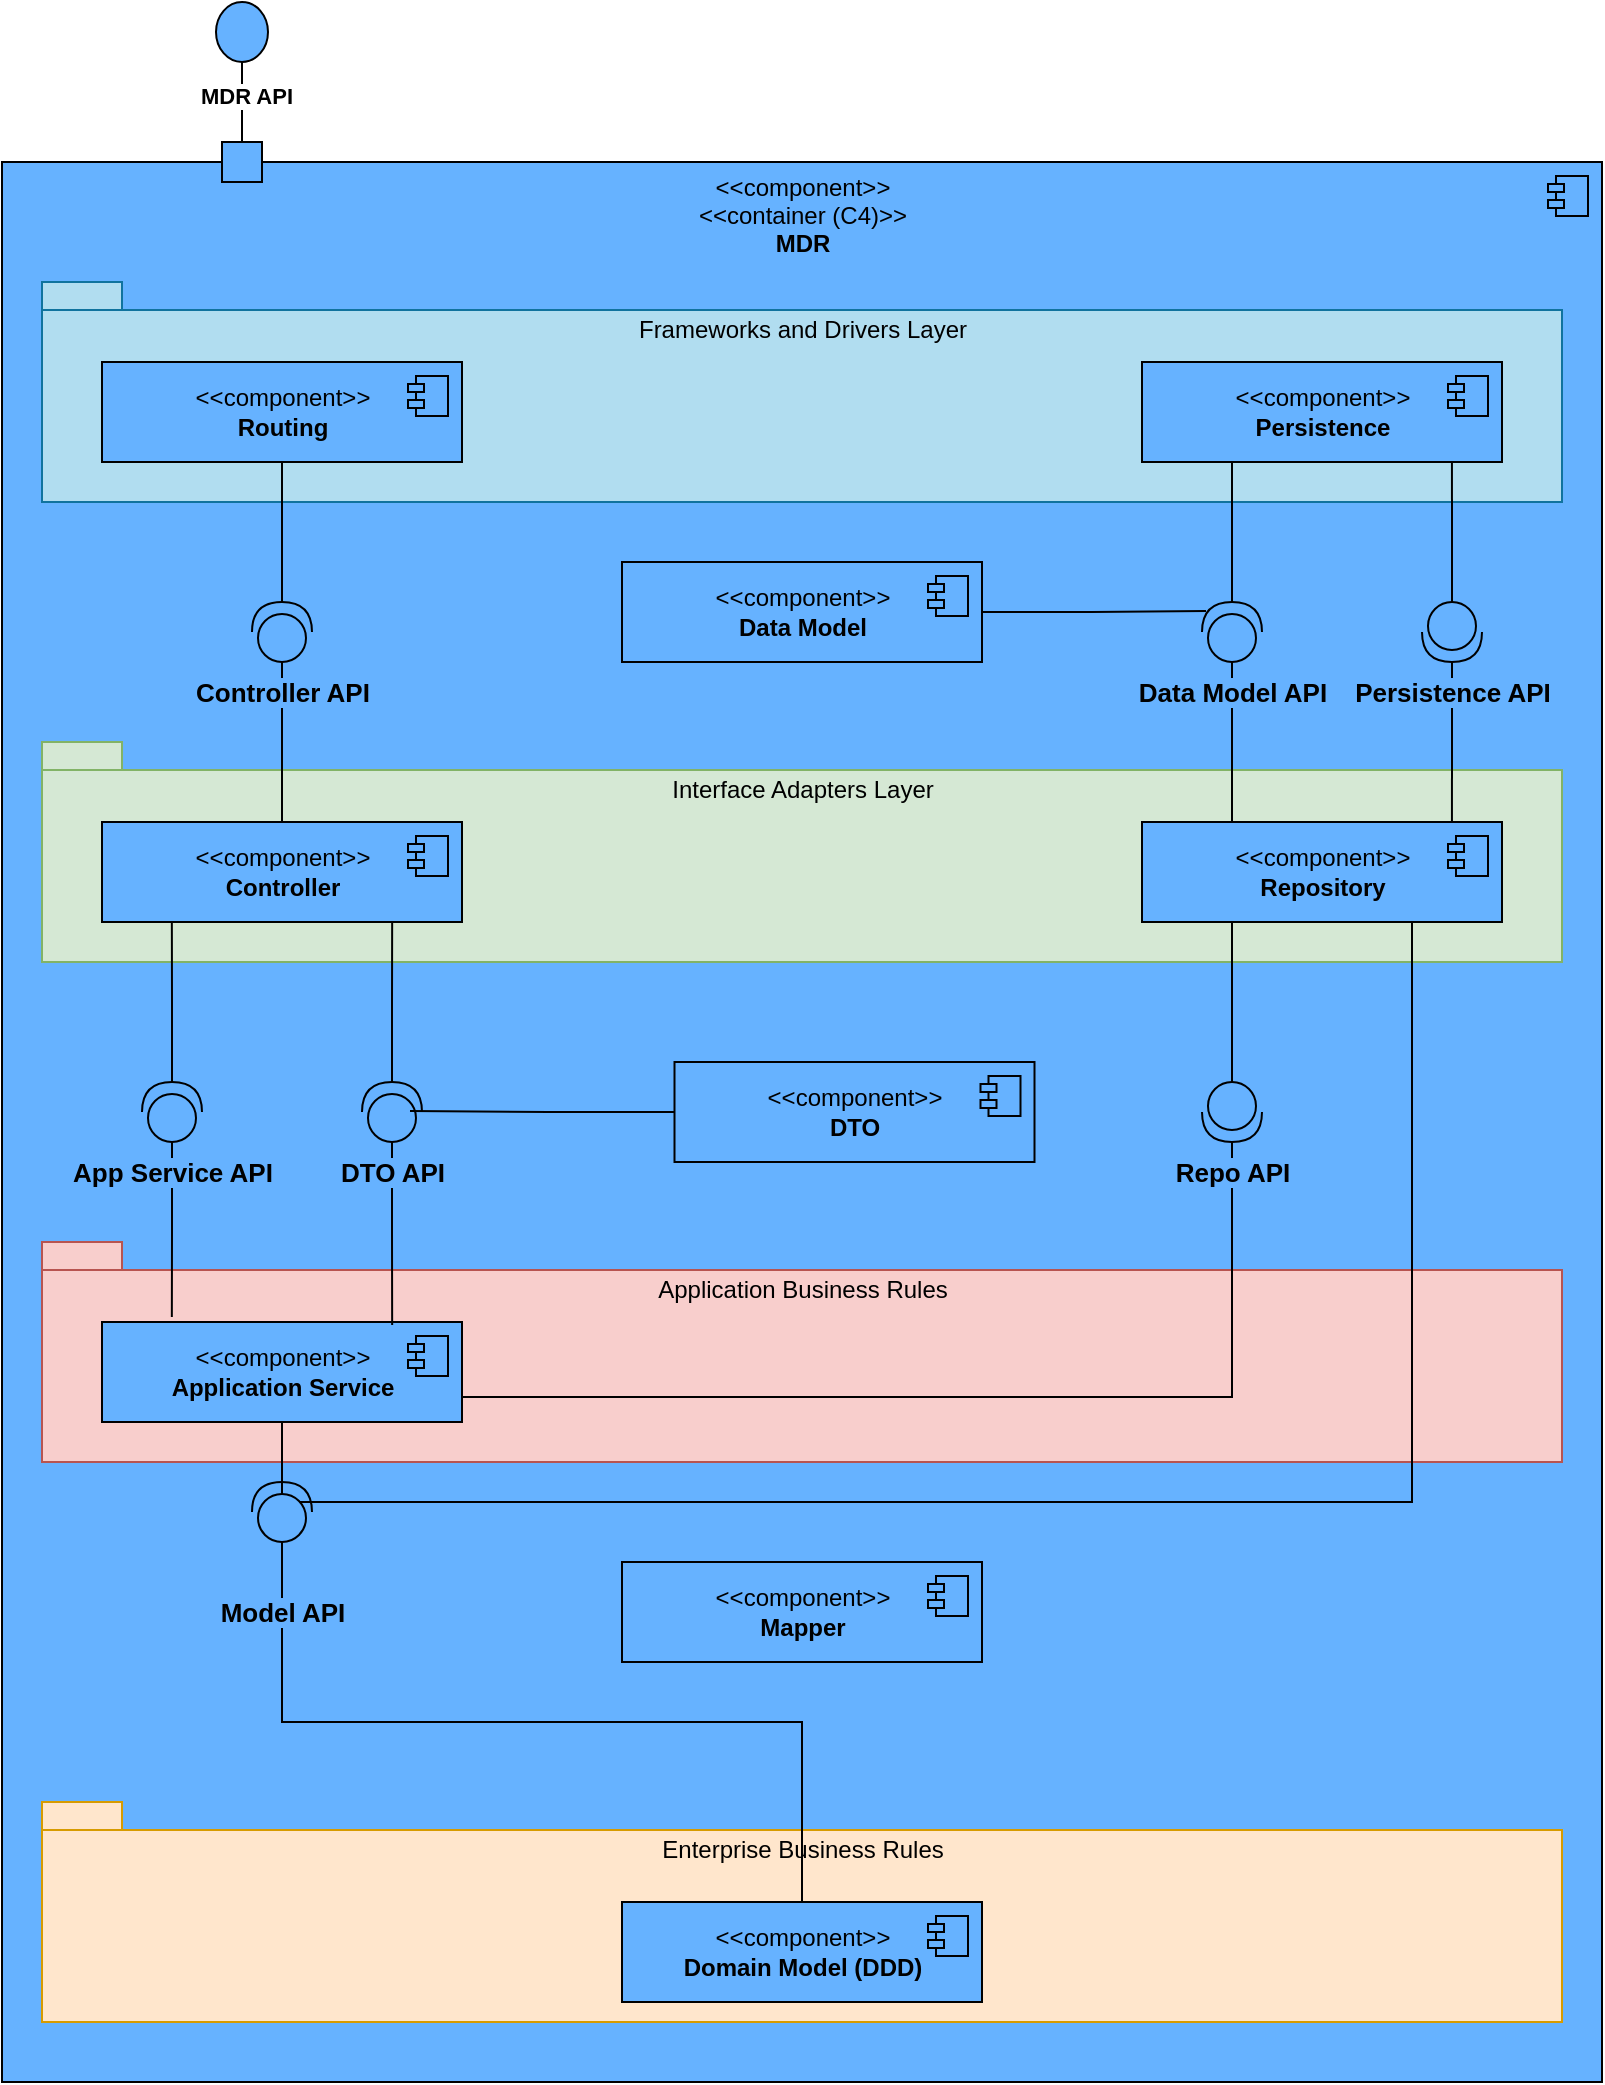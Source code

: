 <mxfile version="20.7.4" type="device"><diagram id="kWBlweA6xZUZMkDMu6Xa" name="Página-1"><mxGraphModel dx="954" dy="599" grid="1" gridSize="10" guides="1" tooltips="1" connect="1" arrows="1" fold="1" page="1" pageScale="1" pageWidth="827" pageHeight="1169" math="0" shadow="0"><root><mxCell id="0"/><mxCell id="1" parent="0"/><mxCell id="fgtGmV3hlOk-PC2ct9ut-1" value="&amp;lt;&amp;lt;component&amp;gt;&amp;gt;&lt;br&gt;&amp;lt;&amp;lt;container (C4)&amp;gt;&amp;gt;&lt;br&gt;&lt;b&gt;MDR&lt;/b&gt;&lt;br&gt;&lt;br&gt;&lt;br&gt;&lt;br&gt;&lt;br&gt;&lt;br&gt;&lt;br&gt;&lt;br&gt;&lt;br&gt;&lt;br&gt;&lt;br&gt;&lt;br&gt;&lt;br&gt;&lt;br&gt;&lt;br&gt;&lt;br&gt;&lt;br&gt;&lt;br&gt;&lt;br&gt;&lt;br&gt;&lt;br&gt;&lt;br&gt;&lt;br&gt;&lt;br&gt;&lt;br&gt;&lt;br&gt;&lt;br&gt;&lt;br&gt;&lt;br&gt;&lt;br&gt;&lt;br&gt;&lt;br&gt;&lt;br&gt;&lt;br&gt;&lt;br&gt;&lt;br&gt;&lt;br&gt;&lt;br&gt;&lt;br&gt;&lt;br&gt;&lt;br&gt;&lt;br&gt;&lt;br&gt;&lt;br&gt;&lt;br&gt;&lt;br&gt;&lt;br&gt;&lt;br&gt;&lt;br&gt;&lt;br&gt;&lt;br&gt;&lt;br&gt;&lt;br&gt;&lt;br&gt;&lt;br&gt;&lt;br&gt;&lt;br&gt;&lt;br&gt;&lt;br&gt;&lt;br&gt;&lt;br&gt;&lt;br&gt;&lt;br&gt;&lt;br&gt;" style="html=1;dropTarget=0;fillColor=#66B2FF;" parent="1" vertex="1"><mxGeometry x="30" y="380" width="800" height="960" as="geometry"/></mxCell><mxCell id="fgtGmV3hlOk-PC2ct9ut-2" value="" style="shape=module;jettyWidth=8;jettyHeight=4;fillColor=#66B2FF;" parent="fgtGmV3hlOk-PC2ct9ut-1" vertex="1"><mxGeometry x="1" width="20" height="20" relative="1" as="geometry"><mxPoint x="-27" y="7" as="offset"/></mxGeometry></mxCell><mxCell id="fgtGmV3hlOk-PC2ct9ut-4" value="" style="html=1;rounded=0;fillColor=#66B2FF;rotation=-90;" parent="1" vertex="1"><mxGeometry x="140" y="370" width="20" height="20" as="geometry"/></mxCell><mxCell id="fgtGmV3hlOk-PC2ct9ut-5" value="" style="endArrow=none;html=1;rounded=0;align=center;verticalAlign=top;endFill=0;labelBackgroundColor=none;endSize=2;" parent="1" source="fgtGmV3hlOk-PC2ct9ut-4" edge="1"><mxGeometry relative="1" as="geometry"><mxPoint x="150" y="318" as="targetPoint"/></mxGeometry></mxCell><mxCell id="fgtGmV3hlOk-PC2ct9ut-9" value="&lt;b&gt;MDR API&lt;/b&gt;" style="edgeLabel;html=1;align=center;verticalAlign=middle;resizable=0;points=[];" parent="fgtGmV3hlOk-PC2ct9ut-5" vertex="1" connectable="0"><mxGeometry x="-0.115" y="-2" relative="1" as="geometry"><mxPoint as="offset"/></mxGeometry></mxCell><mxCell id="fgtGmV3hlOk-PC2ct9ut-7" value="" style="ellipse;whiteSpace=wrap;html=1;fontSize=11;verticalAlign=bottom;fillColor=#66B2FF;perimeterSpacing=0;" parent="1" vertex="1"><mxGeometry x="137" y="300" width="26" height="30" as="geometry"/></mxCell><mxCell id="fgtGmV3hlOk-PC2ct9ut-10" value="&lt;span style=&quot;font-weight: normal;&quot;&gt;Frameworks and Drivers Layer&lt;br&gt;&lt;br&gt;&lt;br&gt;&lt;br&gt;&lt;br&gt;&lt;br&gt;&lt;/span&gt;" style="shape=folder;fontStyle=1;spacingTop=10;tabWidth=40;tabHeight=14;tabPosition=left;html=1;fillColor=#b1ddf0;strokeColor=#10739e;" parent="1" vertex="1"><mxGeometry x="50" y="440" width="760" height="110" as="geometry"/></mxCell><mxCell id="fgtGmV3hlOk-PC2ct9ut-18" style="edgeStyle=orthogonalEdgeStyle;rounded=0;orthogonalLoop=1;jettySize=auto;html=1;exitX=0.5;exitY=1;exitDx=0;exitDy=0;entryX=1;entryY=0.5;entryDx=0;entryDy=0;entryPerimeter=0;endArrow=none;endFill=0;" parent="1" source="fgtGmV3hlOk-PC2ct9ut-11" target="fgtGmV3hlOk-PC2ct9ut-17" edge="1"><mxGeometry relative="1" as="geometry"/></mxCell><mxCell id="fgtGmV3hlOk-PC2ct9ut-11" value="&amp;lt;&amp;lt;component&amp;gt;&amp;gt;&lt;br&gt;&lt;b&gt;Routing&lt;/b&gt;" style="html=1;dropTarget=0;fillColor=#66B2FF;" parent="1" vertex="1"><mxGeometry x="80" y="480" width="180" height="50" as="geometry"/></mxCell><mxCell id="fgtGmV3hlOk-PC2ct9ut-12" value="" style="shape=module;jettyWidth=8;jettyHeight=4;fillColor=#66B2FF;" parent="fgtGmV3hlOk-PC2ct9ut-11" vertex="1"><mxGeometry x="1" width="20" height="20" relative="1" as="geometry"><mxPoint x="-27" y="7" as="offset"/></mxGeometry></mxCell><mxCell id="fgtGmV3hlOk-PC2ct9ut-28" style="edgeStyle=orthogonalEdgeStyle;rounded=0;orthogonalLoop=1;jettySize=auto;html=1;exitX=0.25;exitY=1;exitDx=0;exitDy=0;entryX=1;entryY=0.5;entryDx=0;entryDy=0;entryPerimeter=0;endArrow=none;endFill=0;" parent="1" source="fgtGmV3hlOk-PC2ct9ut-15" target="fgtGmV3hlOk-PC2ct9ut-27" edge="1"><mxGeometry relative="1" as="geometry"/></mxCell><mxCell id="fgtGmV3hlOk-PC2ct9ut-15" value="&amp;lt;&amp;lt;component&amp;gt;&amp;gt;&lt;br&gt;&lt;b&gt;Persistence&lt;/b&gt;" style="html=1;dropTarget=0;fillColor=#66B2FF;" parent="1" vertex="1"><mxGeometry x="600" y="480" width="180" height="50" as="geometry"/></mxCell><mxCell id="fgtGmV3hlOk-PC2ct9ut-16" value="" style="shape=module;jettyWidth=8;jettyHeight=4;fillColor=#66B2FF;" parent="fgtGmV3hlOk-PC2ct9ut-15" vertex="1"><mxGeometry x="1" width="20" height="20" relative="1" as="geometry"><mxPoint x="-27" y="7" as="offset"/></mxGeometry></mxCell><mxCell id="fgtGmV3hlOk-PC2ct9ut-17" value="" style="shape=providedRequiredInterface;html=1;verticalLabelPosition=bottom;sketch=0;fillColor=#66B2FF;rotation=-90;" parent="1" vertex="1"><mxGeometry x="155" y="600" width="30" height="30" as="geometry"/></mxCell><mxCell id="fgtGmV3hlOk-PC2ct9ut-19" value="&lt;span style=&quot;font-weight: normal;&quot;&gt;Interface Adapters Layer&lt;br&gt;&lt;br&gt;&lt;br&gt;&lt;br&gt;&lt;br&gt;&lt;br&gt;&lt;/span&gt;" style="shape=folder;fontStyle=1;spacingTop=10;tabWidth=40;tabHeight=14;tabPosition=left;html=1;fillColor=#d5e8d4;strokeColor=#82b366;" parent="1" vertex="1"><mxGeometry x="50" y="670" width="760" height="110" as="geometry"/></mxCell><mxCell id="fgtGmV3hlOk-PC2ct9ut-22" style="edgeStyle=orthogonalEdgeStyle;rounded=0;orthogonalLoop=1;jettySize=auto;html=1;exitX=0.5;exitY=0;exitDx=0;exitDy=0;entryX=0;entryY=0.5;entryDx=0;entryDy=0;entryPerimeter=0;endArrow=none;endFill=0;" parent="1" source="fgtGmV3hlOk-PC2ct9ut-20" target="fgtGmV3hlOk-PC2ct9ut-17" edge="1"><mxGeometry relative="1" as="geometry"/></mxCell><mxCell id="fgtGmV3hlOk-PC2ct9ut-20" value="&amp;lt;&amp;lt;component&amp;gt;&amp;gt;&lt;br&gt;&lt;b&gt;Controller&lt;/b&gt;" style="html=1;dropTarget=0;fillColor=#66B2FF;" parent="1" vertex="1"><mxGeometry x="80" y="710" width="180" height="50" as="geometry"/></mxCell><mxCell id="fgtGmV3hlOk-PC2ct9ut-21" value="" style="shape=module;jettyWidth=8;jettyHeight=4;fillColor=#66B2FF;" parent="fgtGmV3hlOk-PC2ct9ut-20" vertex="1"><mxGeometry x="1" width="20" height="20" relative="1" as="geometry"><mxPoint x="-27" y="7" as="offset"/></mxGeometry></mxCell><mxCell id="fgtGmV3hlOk-PC2ct9ut-64" style="edgeStyle=orthogonalEdgeStyle;rounded=0;orthogonalLoop=1;jettySize=auto;html=1;exitX=0.25;exitY=1;exitDx=0;exitDy=0;entryX=0;entryY=0.5;entryDx=0;entryDy=0;entryPerimeter=0;fontSize=13;endArrow=none;endFill=0;" parent="1" source="fgtGmV3hlOk-PC2ct9ut-23" target="fgtGmV3hlOk-PC2ct9ut-60" edge="1"><mxGeometry relative="1" as="geometry"/></mxCell><mxCell id="fgtGmV3hlOk-PC2ct9ut-23" value="&amp;lt;&amp;lt;component&amp;gt;&amp;gt;&lt;br&gt;&lt;b&gt;Repository&lt;br&gt;&lt;/b&gt;" style="html=1;dropTarget=0;fillColor=#66B2FF;" parent="1" vertex="1"><mxGeometry x="600" y="710" width="180" height="50" as="geometry"/></mxCell><mxCell id="fgtGmV3hlOk-PC2ct9ut-24" value="" style="shape=module;jettyWidth=8;jettyHeight=4;fillColor=#66B2FF;" parent="fgtGmV3hlOk-PC2ct9ut-23" vertex="1"><mxGeometry x="1" width="20" height="20" relative="1" as="geometry"><mxPoint x="-27" y="7" as="offset"/></mxGeometry></mxCell><mxCell id="fgtGmV3hlOk-PC2ct9ut-29" style="edgeStyle=orthogonalEdgeStyle;rounded=0;orthogonalLoop=1;jettySize=auto;html=1;exitX=1;exitY=0.5;exitDx=0;exitDy=0;endArrow=none;endFill=0;entryX=0.85;entryY=0.067;entryDx=0;entryDy=0;entryPerimeter=0;" parent="1" source="fgtGmV3hlOk-PC2ct9ut-25" target="fgtGmV3hlOk-PC2ct9ut-27" edge="1"><mxGeometry relative="1" as="geometry"><mxPoint x="640" y="605" as="targetPoint"/></mxGeometry></mxCell><mxCell id="fgtGmV3hlOk-PC2ct9ut-25" value="&amp;lt;&amp;lt;component&amp;gt;&amp;gt;&lt;br&gt;&lt;b&gt;Data Model&lt;br&gt;&lt;/b&gt;" style="html=1;dropTarget=0;fillColor=#66B2FF;" parent="1" vertex="1"><mxGeometry x="340" y="580" width="180" height="50" as="geometry"/></mxCell><mxCell id="fgtGmV3hlOk-PC2ct9ut-26" value="" style="shape=module;jettyWidth=8;jettyHeight=4;fillColor=#66B2FF;" parent="fgtGmV3hlOk-PC2ct9ut-25" vertex="1"><mxGeometry x="1" width="20" height="20" relative="1" as="geometry"><mxPoint x="-27" y="7" as="offset"/></mxGeometry></mxCell><mxCell id="fgtGmV3hlOk-PC2ct9ut-35" style="edgeStyle=orthogonalEdgeStyle;rounded=0;orthogonalLoop=1;jettySize=auto;html=1;exitX=0;exitY=0.5;exitDx=0;exitDy=0;exitPerimeter=0;entryX=0.25;entryY=0;entryDx=0;entryDy=0;fontSize=13;endArrow=none;endFill=0;" parent="1" source="fgtGmV3hlOk-PC2ct9ut-27" target="fgtGmV3hlOk-PC2ct9ut-23" edge="1"><mxGeometry relative="1" as="geometry"/></mxCell><mxCell id="fgtGmV3hlOk-PC2ct9ut-27" value="" style="shape=providedRequiredInterface;html=1;verticalLabelPosition=bottom;sketch=0;fillColor=#66B2FF;rotation=-90;" parent="1" vertex="1"><mxGeometry x="630" y="600" width="30" height="30" as="geometry"/></mxCell><mxCell id="fgtGmV3hlOk-PC2ct9ut-33" value="&lt;b&gt;Data Model API&lt;/b&gt;" style="text;html=1;strokeColor=none;fillColor=none;align=center;verticalAlign=middle;whiteSpace=wrap;rounded=0;labelBackgroundColor=#66B2FF;fontSize=13;" parent="1" vertex="1"><mxGeometry x="593.75" y="630" width="102.5" height="30" as="geometry"/></mxCell><mxCell id="fgtGmV3hlOk-PC2ct9ut-45" style="edgeStyle=orthogonalEdgeStyle;rounded=0;orthogonalLoop=1;jettySize=auto;html=1;exitX=1;exitY=0.5;exitDx=0;exitDy=0;exitPerimeter=0;entryX=0.861;entryY=0.01;entryDx=0;entryDy=0;entryPerimeter=0;fontSize=13;endArrow=none;endFill=0;" parent="1" source="fgtGmV3hlOk-PC2ct9ut-36" target="fgtGmV3hlOk-PC2ct9ut-23" edge="1"><mxGeometry relative="1" as="geometry"/></mxCell><mxCell id="fgtGmV3hlOk-PC2ct9ut-46" style="edgeStyle=orthogonalEdgeStyle;rounded=0;orthogonalLoop=1;jettySize=auto;html=1;exitX=0;exitY=0.5;exitDx=0;exitDy=0;exitPerimeter=0;entryX=0.861;entryY=1.01;entryDx=0;entryDy=0;entryPerimeter=0;fontSize=13;endArrow=none;endFill=0;" parent="1" source="fgtGmV3hlOk-PC2ct9ut-36" target="fgtGmV3hlOk-PC2ct9ut-15" edge="1"><mxGeometry relative="1" as="geometry"/></mxCell><mxCell id="fgtGmV3hlOk-PC2ct9ut-36" value="" style="shape=providedRequiredInterface;html=1;verticalLabelPosition=bottom;sketch=0;fillColor=#66B2FF;rotation=90;" parent="1" vertex="1"><mxGeometry x="740" y="600" width="30" height="30" as="geometry"/></mxCell><mxCell id="fgtGmV3hlOk-PC2ct9ut-39" value="&lt;b&gt;Persistence API&lt;/b&gt;" style="text;html=1;strokeColor=none;fillColor=none;align=center;verticalAlign=middle;whiteSpace=wrap;rounded=0;labelBackgroundColor=#66B2FF;fontSize=13;" parent="1" vertex="1"><mxGeometry x="703.75" y="630" width="102.5" height="30" as="geometry"/></mxCell><mxCell id="fgtGmV3hlOk-PC2ct9ut-40" value="&lt;span style=&quot;font-weight: normal;&quot;&gt;Application Business Rules&lt;br&gt;&lt;br&gt;&lt;br&gt;&lt;br&gt;&lt;br&gt;&lt;br&gt;&lt;/span&gt;" style="shape=folder;fontStyle=1;spacingTop=10;tabWidth=40;tabHeight=14;tabPosition=left;html=1;fillColor=#f8cecc;strokeColor=#b85450;" parent="1" vertex="1"><mxGeometry x="50" y="920" width="760" height="110" as="geometry"/></mxCell><mxCell id="fgtGmV3hlOk-PC2ct9ut-63" style="edgeStyle=orthogonalEdgeStyle;rounded=0;orthogonalLoop=1;jettySize=auto;html=1;exitX=1;exitY=0.75;exitDx=0;exitDy=0;entryX=1;entryY=0.5;entryDx=0;entryDy=0;entryPerimeter=0;fontSize=13;endArrow=none;endFill=0;" parent="1" source="fgtGmV3hlOk-PC2ct9ut-41" target="fgtGmV3hlOk-PC2ct9ut-60" edge="1"><mxGeometry relative="1" as="geometry"/></mxCell><mxCell id="fgtGmV3hlOk-PC2ct9ut-71" style="edgeStyle=orthogonalEdgeStyle;rounded=0;orthogonalLoop=1;jettySize=auto;html=1;exitX=0.5;exitY=1;exitDx=0;exitDy=0;entryX=1;entryY=0.5;entryDx=0;entryDy=0;entryPerimeter=0;fontSize=13;endArrow=none;endFill=0;" parent="1" source="fgtGmV3hlOk-PC2ct9ut-41" target="fgtGmV3hlOk-PC2ct9ut-70" edge="1"><mxGeometry relative="1" as="geometry"/></mxCell><mxCell id="fgtGmV3hlOk-PC2ct9ut-41" value="&amp;lt;&amp;lt;component&amp;gt;&amp;gt;&lt;br&gt;&lt;b&gt;Application Service&lt;/b&gt;" style="html=1;dropTarget=0;fillColor=#66B2FF;" parent="1" vertex="1"><mxGeometry x="80" y="960" width="180" height="50" as="geometry"/></mxCell><mxCell id="fgtGmV3hlOk-PC2ct9ut-42" value="" style="shape=module;jettyWidth=8;jettyHeight=4;fillColor=#66B2FF;" parent="fgtGmV3hlOk-PC2ct9ut-41" vertex="1"><mxGeometry x="1" width="20" height="20" relative="1" as="geometry"><mxPoint x="-27" y="7" as="offset"/></mxGeometry></mxCell><mxCell id="fgtGmV3hlOk-PC2ct9ut-43" value="&lt;b&gt;Controller API&lt;/b&gt;" style="text;html=1;strokeColor=none;fillColor=none;align=center;verticalAlign=middle;whiteSpace=wrap;rounded=0;labelBackgroundColor=#66B2FF;fontSize=13;" parent="1" vertex="1"><mxGeometry x="118.75" y="630" width="102.5" height="30" as="geometry"/></mxCell><mxCell id="fgtGmV3hlOk-PC2ct9ut-50" style="edgeStyle=orthogonalEdgeStyle;rounded=0;orthogonalLoop=1;jettySize=auto;html=1;exitX=1;exitY=0.5;exitDx=0;exitDy=0;exitPerimeter=0;entryX=0.194;entryY=0.99;entryDx=0;entryDy=0;entryPerimeter=0;fontSize=13;endArrow=none;endFill=0;" parent="1" source="fgtGmV3hlOk-PC2ct9ut-47" target="fgtGmV3hlOk-PC2ct9ut-20" edge="1"><mxGeometry relative="1" as="geometry"/></mxCell><mxCell id="fgtGmV3hlOk-PC2ct9ut-51" style="edgeStyle=orthogonalEdgeStyle;rounded=0;orthogonalLoop=1;jettySize=auto;html=1;exitX=0;exitY=0.5;exitDx=0;exitDy=0;exitPerimeter=0;entryX=0.194;entryY=-0.05;entryDx=0;entryDy=0;entryPerimeter=0;fontSize=13;endArrow=none;endFill=0;" parent="1" source="fgtGmV3hlOk-PC2ct9ut-47" target="fgtGmV3hlOk-PC2ct9ut-41" edge="1"><mxGeometry relative="1" as="geometry"/></mxCell><mxCell id="fgtGmV3hlOk-PC2ct9ut-47" value="" style="shape=providedRequiredInterface;html=1;verticalLabelPosition=bottom;sketch=0;fillColor=#66B2FF;rotation=-90;" parent="1" vertex="1"><mxGeometry x="100" y="840" width="30" height="30" as="geometry"/></mxCell><mxCell id="fgtGmV3hlOk-PC2ct9ut-54" style="edgeStyle=orthogonalEdgeStyle;rounded=0;orthogonalLoop=1;jettySize=auto;html=1;exitX=1;exitY=0.5;exitDx=0;exitDy=0;exitPerimeter=0;entryX=0.806;entryY=1.01;entryDx=0;entryDy=0;entryPerimeter=0;fontSize=13;endArrow=none;endFill=0;" parent="1" source="fgtGmV3hlOk-PC2ct9ut-48" target="fgtGmV3hlOk-PC2ct9ut-20" edge="1"><mxGeometry relative="1" as="geometry"/></mxCell><mxCell id="fgtGmV3hlOk-PC2ct9ut-55" style="edgeStyle=orthogonalEdgeStyle;rounded=0;orthogonalLoop=1;jettySize=auto;html=1;exitX=0;exitY=0.5;exitDx=0;exitDy=0;exitPerimeter=0;entryX=0.806;entryY=0.03;entryDx=0;entryDy=0;entryPerimeter=0;fontSize=13;endArrow=none;endFill=0;" parent="1" source="fgtGmV3hlOk-PC2ct9ut-48" target="fgtGmV3hlOk-PC2ct9ut-41" edge="1"><mxGeometry relative="1" as="geometry"/></mxCell><mxCell id="fgtGmV3hlOk-PC2ct9ut-48" value="" style="shape=providedRequiredInterface;html=1;verticalLabelPosition=bottom;sketch=0;fillColor=#66B2FF;rotation=-90;" parent="1" vertex="1"><mxGeometry x="210" y="840" width="30" height="30" as="geometry"/></mxCell><mxCell id="fgtGmV3hlOk-PC2ct9ut-53" value="&lt;b&gt;App Service API&lt;/b&gt;" style="text;html=1;strokeColor=none;fillColor=none;align=center;verticalAlign=middle;whiteSpace=wrap;rounded=0;labelBackgroundColor=#66B2FF;fontSize=13;" parent="1" vertex="1"><mxGeometry x="63.75" y="870" width="102.5" height="30" as="geometry"/></mxCell><mxCell id="fgtGmV3hlOk-PC2ct9ut-56" value="&lt;b&gt;DTO API&lt;/b&gt;" style="text;html=1;strokeColor=none;fillColor=none;align=center;verticalAlign=middle;whiteSpace=wrap;rounded=0;labelBackgroundColor=#66B2FF;fontSize=13;" parent="1" vertex="1"><mxGeometry x="173.75" y="870" width="102.5" height="30" as="geometry"/></mxCell><mxCell id="fgtGmV3hlOk-PC2ct9ut-59" style="edgeStyle=orthogonalEdgeStyle;rounded=0;orthogonalLoop=1;jettySize=auto;html=1;exitX=0;exitY=0.5;exitDx=0;exitDy=0;entryX=0.517;entryY=0.8;entryDx=0;entryDy=0;entryPerimeter=0;fontSize=13;endArrow=none;endFill=0;" parent="1" source="fgtGmV3hlOk-PC2ct9ut-57" target="fgtGmV3hlOk-PC2ct9ut-48" edge="1"><mxGeometry relative="1" as="geometry"/></mxCell><mxCell id="fgtGmV3hlOk-PC2ct9ut-57" value="&amp;lt;&amp;lt;component&amp;gt;&amp;gt;&lt;br&gt;&lt;b&gt;DTO&lt;/b&gt;" style="html=1;dropTarget=0;fillColor=#66B2FF;" parent="1" vertex="1"><mxGeometry x="366.25" y="830" width="180" height="50" as="geometry"/></mxCell><mxCell id="fgtGmV3hlOk-PC2ct9ut-58" value="" style="shape=module;jettyWidth=8;jettyHeight=4;fillColor=#66B2FF;" parent="fgtGmV3hlOk-PC2ct9ut-57" vertex="1"><mxGeometry x="1" width="20" height="20" relative="1" as="geometry"><mxPoint x="-27" y="7" as="offset"/></mxGeometry></mxCell><mxCell id="fgtGmV3hlOk-PC2ct9ut-60" value="" style="shape=providedRequiredInterface;html=1;verticalLabelPosition=bottom;sketch=0;fillColor=#66B2FF;rotation=90;" parent="1" vertex="1"><mxGeometry x="630" y="840" width="30" height="30" as="geometry"/></mxCell><mxCell id="fgtGmV3hlOk-PC2ct9ut-66" value="&lt;b&gt;Repo API&lt;/b&gt;" style="text;html=1;strokeColor=none;fillColor=none;align=center;verticalAlign=middle;whiteSpace=wrap;rounded=0;labelBackgroundColor=#66B2FF;fontSize=13;" parent="1" vertex="1"><mxGeometry x="593.75" y="870" width="102.5" height="30" as="geometry"/></mxCell><mxCell id="fgtGmV3hlOk-PC2ct9ut-67" value="&lt;span style=&quot;font-weight: normal;&quot;&gt;Enterprise Business Rules&lt;br&gt;&lt;br&gt;&lt;br&gt;&lt;br&gt;&lt;br&gt;&lt;br&gt;&lt;/span&gt;" style="shape=folder;fontStyle=1;spacingTop=10;tabWidth=40;tabHeight=14;tabPosition=left;html=1;fillColor=#ffe6cc;strokeColor=#d79b00;" parent="1" vertex="1"><mxGeometry x="50" y="1200" width="760" height="110" as="geometry"/></mxCell><mxCell id="fgtGmV3hlOk-PC2ct9ut-68" value="&amp;lt;&amp;lt;component&amp;gt;&amp;gt;&lt;br&gt;&lt;b&gt;Domain Model (DDD)&lt;/b&gt;" style="html=1;dropTarget=0;fillColor=#66B2FF;" parent="1" vertex="1"><mxGeometry x="340" y="1250" width="180" height="50" as="geometry"/></mxCell><mxCell id="fgtGmV3hlOk-PC2ct9ut-69" value="" style="shape=module;jettyWidth=8;jettyHeight=4;fillColor=#66B2FF;" parent="fgtGmV3hlOk-PC2ct9ut-68" vertex="1"><mxGeometry x="1" width="20" height="20" relative="1" as="geometry"><mxPoint x="-27" y="7" as="offset"/></mxGeometry></mxCell><mxCell id="fgtGmV3hlOk-PC2ct9ut-84" style="edgeStyle=orthogonalEdgeStyle;rounded=0;orthogonalLoop=1;jettySize=auto;html=1;exitX=0;exitY=0.5;exitDx=0;exitDy=0;exitPerimeter=0;entryX=0.5;entryY=0;entryDx=0;entryDy=0;fontSize=13;endArrow=none;endFill=0;" parent="1" source="fgtGmV3hlOk-PC2ct9ut-70" target="fgtGmV3hlOk-PC2ct9ut-68" edge="1"><mxGeometry relative="1" as="geometry"/></mxCell><mxCell id="fgtGmV3hlOk-PC2ct9ut-86" style="edgeStyle=orthogonalEdgeStyle;rounded=0;orthogonalLoop=1;jettySize=auto;html=1;exitX=1;exitY=0.5;exitDx=0;exitDy=0;exitPerimeter=0;entryX=0.75;entryY=1;entryDx=0;entryDy=0;fontSize=13;endArrow=none;endFill=0;" parent="1" source="fgtGmV3hlOk-PC2ct9ut-70" target="fgtGmV3hlOk-PC2ct9ut-23" edge="1"><mxGeometry relative="1" as="geometry"><Array as="points"><mxPoint x="170" y="1050"/><mxPoint x="735" y="1050"/></Array></mxGeometry></mxCell><mxCell id="fgtGmV3hlOk-PC2ct9ut-70" value="" style="shape=providedRequiredInterface;html=1;verticalLabelPosition=bottom;sketch=0;fillColor=#66B2FF;rotation=-90;" parent="1" vertex="1"><mxGeometry x="155" y="1040" width="30" height="30" as="geometry"/></mxCell><mxCell id="fgtGmV3hlOk-PC2ct9ut-79" value="&amp;lt;&amp;lt;component&amp;gt;&amp;gt;&lt;br&gt;&lt;b&gt;Mapper&lt;/b&gt;" style="html=1;dropTarget=0;fillColor=#66B2FF;" parent="1" vertex="1"><mxGeometry x="340" y="1080" width="180" height="50" as="geometry"/></mxCell><mxCell id="fgtGmV3hlOk-PC2ct9ut-80" value="" style="shape=module;jettyWidth=8;jettyHeight=4;fillColor=#66B2FF;" parent="fgtGmV3hlOk-PC2ct9ut-79" vertex="1"><mxGeometry x="1" width="20" height="20" relative="1" as="geometry"><mxPoint x="-27" y="7" as="offset"/></mxGeometry></mxCell><mxCell id="fgtGmV3hlOk-PC2ct9ut-76" value="&lt;b&gt;Model API&lt;/b&gt;" style="text;html=1;strokeColor=none;fillColor=none;align=center;verticalAlign=middle;whiteSpace=wrap;rounded=0;labelBackgroundColor=#66B2FF;fontSize=13;" parent="1" vertex="1"><mxGeometry x="118.75" y="1090" width="102.5" height="30" as="geometry"/></mxCell></root></mxGraphModel></diagram></mxfile>